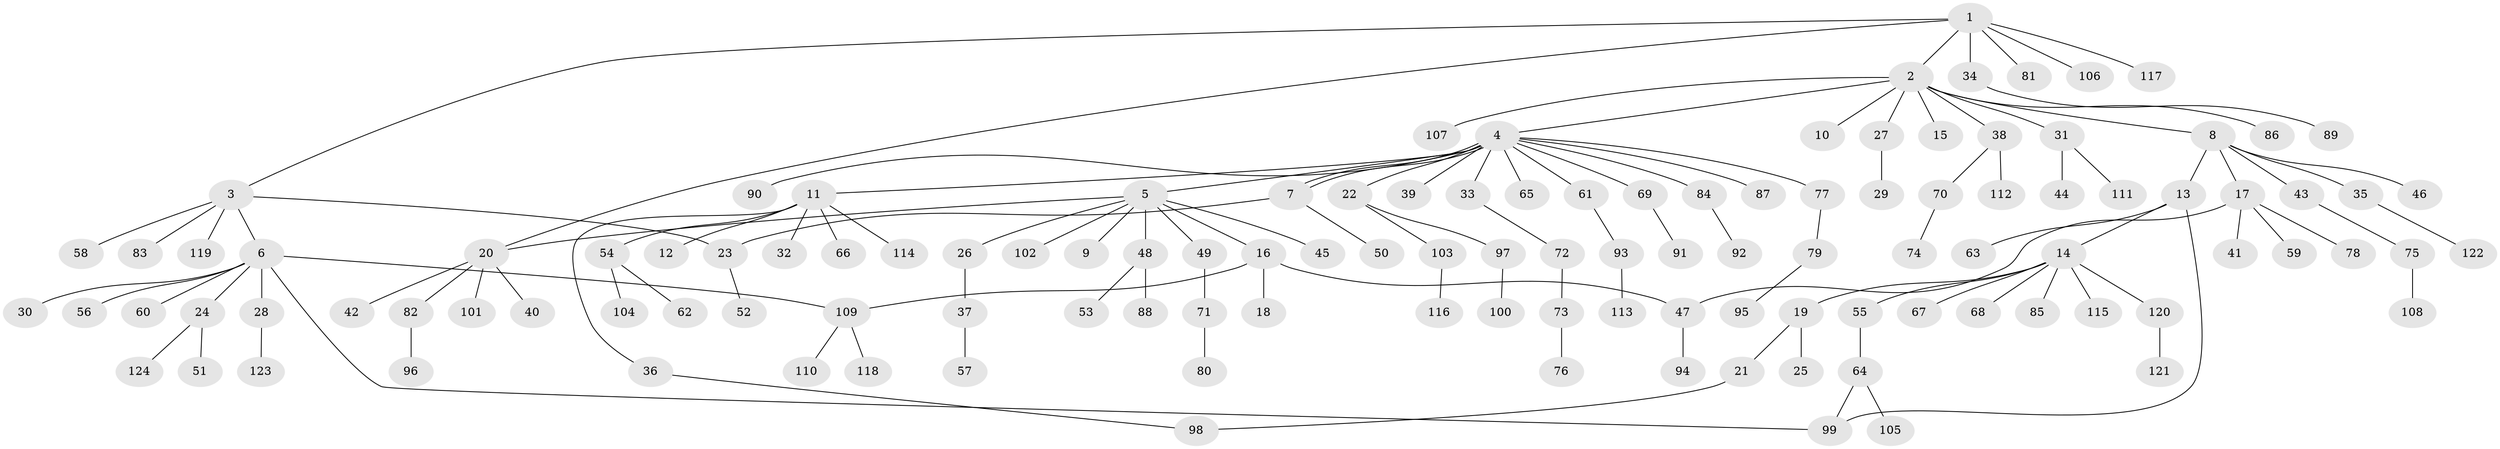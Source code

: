 // Generated by graph-tools (version 1.1) at 2025/48/03/09/25 04:48:16]
// undirected, 124 vertices, 131 edges
graph export_dot {
graph [start="1"]
  node [color=gray90,style=filled];
  1;
  2;
  3;
  4;
  5;
  6;
  7;
  8;
  9;
  10;
  11;
  12;
  13;
  14;
  15;
  16;
  17;
  18;
  19;
  20;
  21;
  22;
  23;
  24;
  25;
  26;
  27;
  28;
  29;
  30;
  31;
  32;
  33;
  34;
  35;
  36;
  37;
  38;
  39;
  40;
  41;
  42;
  43;
  44;
  45;
  46;
  47;
  48;
  49;
  50;
  51;
  52;
  53;
  54;
  55;
  56;
  57;
  58;
  59;
  60;
  61;
  62;
  63;
  64;
  65;
  66;
  67;
  68;
  69;
  70;
  71;
  72;
  73;
  74;
  75;
  76;
  77;
  78;
  79;
  80;
  81;
  82;
  83;
  84;
  85;
  86;
  87;
  88;
  89;
  90;
  91;
  92;
  93;
  94;
  95;
  96;
  97;
  98;
  99;
  100;
  101;
  102;
  103;
  104;
  105;
  106;
  107;
  108;
  109;
  110;
  111;
  112;
  113;
  114;
  115;
  116;
  117;
  118;
  119;
  120;
  121;
  122;
  123;
  124;
  1 -- 2;
  1 -- 3;
  1 -- 20;
  1 -- 34;
  1 -- 81;
  1 -- 106;
  1 -- 117;
  2 -- 4;
  2 -- 8;
  2 -- 10;
  2 -- 15;
  2 -- 27;
  2 -- 31;
  2 -- 38;
  2 -- 86;
  2 -- 107;
  3 -- 6;
  3 -- 23;
  3 -- 58;
  3 -- 83;
  3 -- 119;
  4 -- 5;
  4 -- 7;
  4 -- 7;
  4 -- 11;
  4 -- 22;
  4 -- 33;
  4 -- 39;
  4 -- 61;
  4 -- 65;
  4 -- 69;
  4 -- 77;
  4 -- 84;
  4 -- 87;
  4 -- 90;
  5 -- 9;
  5 -- 16;
  5 -- 20;
  5 -- 26;
  5 -- 45;
  5 -- 48;
  5 -- 49;
  5 -- 102;
  6 -- 24;
  6 -- 28;
  6 -- 30;
  6 -- 56;
  6 -- 60;
  6 -- 99;
  6 -- 109;
  7 -- 23;
  7 -- 50;
  8 -- 13;
  8 -- 17;
  8 -- 35;
  8 -- 43;
  8 -- 46;
  11 -- 12;
  11 -- 32;
  11 -- 36;
  11 -- 54;
  11 -- 66;
  11 -- 114;
  13 -- 14;
  13 -- 63;
  13 -- 99;
  14 -- 19;
  14 -- 55;
  14 -- 67;
  14 -- 68;
  14 -- 85;
  14 -- 115;
  14 -- 120;
  16 -- 18;
  16 -- 47;
  16 -- 109;
  17 -- 41;
  17 -- 47;
  17 -- 59;
  17 -- 78;
  19 -- 21;
  19 -- 25;
  20 -- 40;
  20 -- 42;
  20 -- 82;
  20 -- 101;
  21 -- 98;
  22 -- 97;
  22 -- 103;
  23 -- 52;
  24 -- 51;
  24 -- 124;
  26 -- 37;
  27 -- 29;
  28 -- 123;
  31 -- 44;
  31 -- 111;
  33 -- 72;
  34 -- 89;
  35 -- 122;
  36 -- 98;
  37 -- 57;
  38 -- 70;
  38 -- 112;
  43 -- 75;
  47 -- 94;
  48 -- 53;
  48 -- 88;
  49 -- 71;
  54 -- 62;
  54 -- 104;
  55 -- 64;
  61 -- 93;
  64 -- 99;
  64 -- 105;
  69 -- 91;
  70 -- 74;
  71 -- 80;
  72 -- 73;
  73 -- 76;
  75 -- 108;
  77 -- 79;
  79 -- 95;
  82 -- 96;
  84 -- 92;
  93 -- 113;
  97 -- 100;
  103 -- 116;
  109 -- 110;
  109 -- 118;
  120 -- 121;
}
